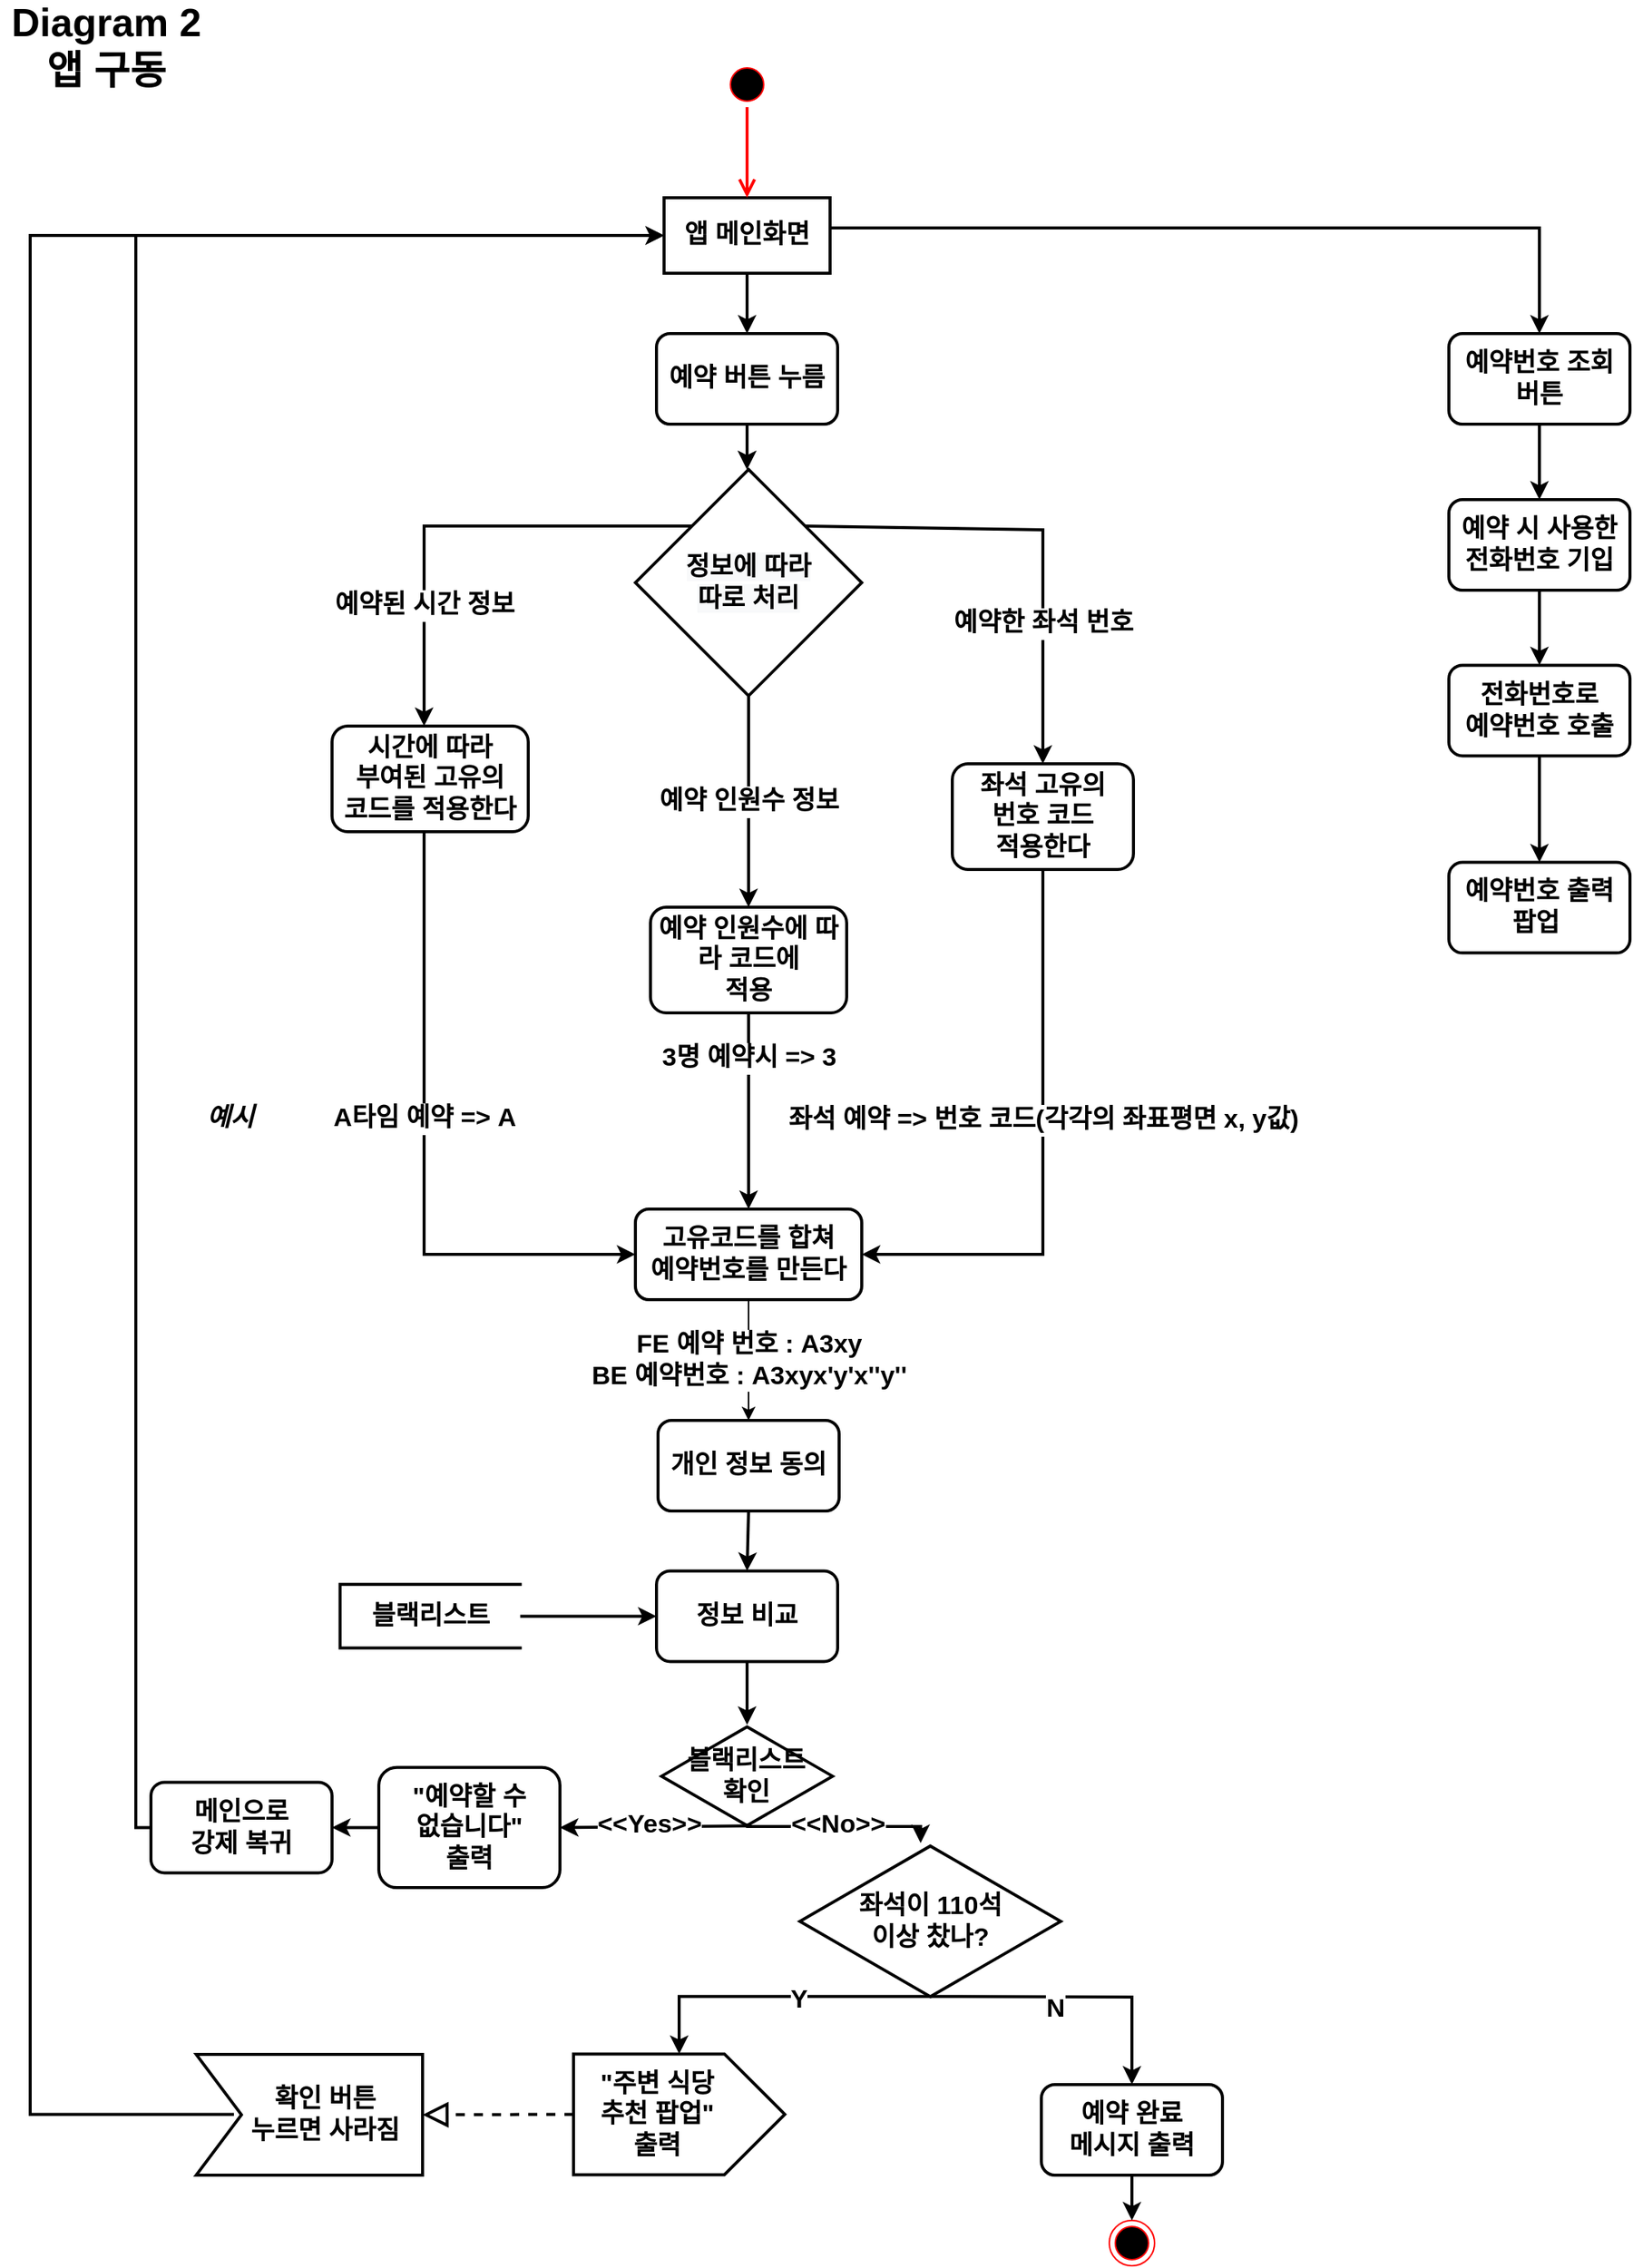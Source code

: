 <mxfile version="17.4.5" type="github">
  <diagram id="OXkIRa2-YY4k-pXQrkS8" name="Page-1">
    <mxGraphModel dx="1497" dy="776" grid="1" gridSize="10" guides="1" tooltips="1" connect="1" arrows="1" fold="1" page="1" pageScale="1" pageWidth="827" pageHeight="1169" math="0" shadow="0">
      <root>
        <mxCell id="0" />
        <mxCell id="1" parent="0" />
        <mxCell id="Mc_krjjgkNhKQVEosxgI-1" value="&lt;font style=&quot;font-size: 26px&quot;&gt;&lt;span&gt;Diagram 2&lt;/span&gt;&lt;br&gt;앱 구동&lt;br style=&quot;font-size: 17px&quot;&gt;&lt;/font&gt;" style="text;html=1;align=center;verticalAlign=middle;resizable=0;points=[];autosize=1;strokeColor=none;fillColor=none;fontSize=17;fontStyle=1" parent="1" vertex="1">
          <mxGeometry x="50" y="55" width="140" height="50" as="geometry" />
        </mxCell>
        <mxCell id="Mc_krjjgkNhKQVEosxgI-2" value="앱 메인화면" style="rounded=0;whiteSpace=wrap;html=1;fontSize=17;fontStyle=1;strokeWidth=2;" parent="1" vertex="1">
          <mxGeometry x="490" y="180" width="110" height="50" as="geometry" />
        </mxCell>
        <mxCell id="Mc_krjjgkNhKQVEosxgI-7" value="" style="endArrow=classic;html=1;rounded=0;fontSize=17;entryX=0.5;entryY=0;entryDx=0;entryDy=0;exitX=0.5;exitY=1;exitDx=0;exitDy=0;fontStyle=1;strokeWidth=2;" parent="1" source="Mc_krjjgkNhKQVEosxgI-2" edge="1">
          <mxGeometry width="50" height="50" relative="1" as="geometry">
            <mxPoint x="560" y="290" as="sourcePoint" />
            <mxPoint x="545" y="270" as="targetPoint" />
          </mxGeometry>
        </mxCell>
        <mxCell id="Mc_krjjgkNhKQVEosxgI-8" value="" style="endArrow=classic;html=1;rounded=0;fontSize=17;entryX=0.5;entryY=0;entryDx=0;entryDy=0;exitX=0.5;exitY=1;exitDx=0;exitDy=0;fontStyle=1;strokeWidth=2;" parent="1" edge="1">
          <mxGeometry width="50" height="50" relative="1" as="geometry">
            <mxPoint x="545" y="330" as="sourcePoint" />
            <mxPoint x="544.99" y="360" as="targetPoint" />
          </mxGeometry>
        </mxCell>
        <mxCell id="Mc_krjjgkNhKQVEosxgI-9" value="" style="endArrow=classic;html=1;rounded=0;fontSize=17;entryX=0.5;entryY=0;entryDx=0;entryDy=0;exitX=0.5;exitY=1;exitDx=0;exitDy=0;fontStyle=1;startArrow=none;strokeWidth=2;" parent="1" source="3q4-ErVGuZIJLskHHzQT-7" target="3q4-ErVGuZIJLskHHzQT-3" edge="1">
          <mxGeometry width="50" height="50" relative="1" as="geometry">
            <mxPoint x="545" y="950" as="sourcePoint" />
            <mxPoint x="480" y="840" as="targetPoint" />
          </mxGeometry>
        </mxCell>
        <mxCell id="Mc_krjjgkNhKQVEosxgI-11" value="" style="shape=partialRectangle;whiteSpace=wrap;html=1;bottom=1;right=1;left=1;top=0;fillColor=none;routingCenterX=-0.5;fontSize=17;rotation=90;fontStyle=1;strokeWidth=2;" parent="1" vertex="1">
          <mxGeometry x="313.92" y="1060" width="42.18" height="119.38" as="geometry" />
        </mxCell>
        <mxCell id="Mc_krjjgkNhKQVEosxgI-12" value="블랙리스트" style="text;html=1;align=center;verticalAlign=middle;resizable=0;points=[];autosize=1;strokeColor=none;fillColor=none;fontSize=17;fontStyle=1;strokeWidth=2;" parent="1" vertex="1">
          <mxGeometry x="285" y="1104.69" width="100" height="30" as="geometry" />
        </mxCell>
        <mxCell id="Mc_krjjgkNhKQVEosxgI-13" value="" style="endArrow=classic;html=1;rounded=0;fontSize=17;entryX=0;entryY=0.5;entryDx=0;entryDy=0;exitX=0.5;exitY=0;exitDx=0;exitDy=0;fontStyle=1;strokeWidth=2;" parent="1" source="Mc_krjjgkNhKQVEosxgI-11" edge="1">
          <mxGeometry width="50" height="50" relative="1" as="geometry">
            <mxPoint x="410" y="1139.69" as="sourcePoint" />
            <mxPoint x="485" y="1119.69" as="targetPoint" />
          </mxGeometry>
        </mxCell>
        <mxCell id="Mc_krjjgkNhKQVEosxgI-14" value="&lt;div style=&quot;font-size: 17px;&quot;&gt;블랙리스트&lt;/div&gt;&lt;div style=&quot;font-size: 17px;&quot;&gt;확인&lt;/div&gt;" style="html=1;whiteSpace=wrap;aspect=fixed;shape=isoRectangle;fontSize=17;align=center;fontStyle=1;strokeWidth=2;" parent="1" vertex="1">
          <mxGeometry x="488.33" y="1191.69" width="113.33" height="68" as="geometry" />
        </mxCell>
        <mxCell id="Mc_krjjgkNhKQVEosxgI-15" value="&lt;span style=&quot;color: rgb(0 , 0 , 0) ; font-family: &amp;#34;helvetica&amp;#34; ; font-size: 17px ; font-style: normal ; letter-spacing: normal ; text-align: center ; text-indent: 0px ; text-transform: none ; word-spacing: 0px ; display: inline ; float: none&quot;&gt;FE 예약 번호 : A3xy&lt;/span&gt;&lt;br style=&quot;color: rgb(0 , 0 , 0) ; font-family: &amp;#34;helvetica&amp;#34; ; font-size: 17px ; font-style: normal ; letter-spacing: normal ; text-align: center ; text-indent: 0px ; text-transform: none ; word-spacing: 0px&quot;&gt;&lt;span style=&quot;color: rgb(0 , 0 , 0) ; font-family: &amp;#34;helvetica&amp;#34; ; font-size: 17px ; font-style: normal ; letter-spacing: normal ; text-align: center ; text-indent: 0px ; text-transform: none ; word-spacing: 0px ; display: inline ; float: none&quot;&gt;BE 예약번호 : A3xyx&#39;y&#39;x&#39;&#39;y&#39;&#39;&lt;/span&gt;" style="endArrow=classic;html=1;rounded=0;fontSize=17;exitX=0.5;exitY=1;exitDx=0;exitDy=0;entryX=0.5;entryY=0;entryDx=0;entryDy=0;fontStyle=1" parent="1" source="HhNQKhSK0bE4_6mPql5p-9" target="3q4-ErVGuZIJLskHHzQT-7" edge="1">
          <mxGeometry width="50" height="50" relative="1" as="geometry">
            <mxPoint x="524.99" y="940" as="sourcePoint" />
            <mxPoint x="524.996" y="980" as="targetPoint" />
          </mxGeometry>
        </mxCell>
        <mxCell id="Mc_krjjgkNhKQVEosxgI-16" value="" style="endArrow=classic;html=1;rounded=0;fontSize=17;exitX=0.5;exitY=1;exitDx=0;exitDy=0;fontStyle=1;strokeWidth=2;" parent="1" target="Mc_krjjgkNhKQVEosxgI-14" edge="1">
          <mxGeometry width="50" height="50" relative="1" as="geometry">
            <mxPoint x="545" y="1149.69" as="sourcePoint" />
            <mxPoint x="600" y="1199.69" as="targetPoint" />
          </mxGeometry>
        </mxCell>
        <mxCell id="Mc_krjjgkNhKQVEosxgI-21" value="" style="endArrow=classic;html=1;rounded=0;fontSize=17;entryX=1;entryY=0.5;entryDx=0;entryDy=0;exitX=0;exitY=0.5;exitDx=0;exitDy=0;fontStyle=1;strokeWidth=2;" parent="1" edge="1">
          <mxGeometry width="50" height="50" relative="1" as="geometry">
            <mxPoint x="330" y="1259.69" as="sourcePoint" />
            <mxPoint x="270" y="1259.69" as="targetPoint" />
          </mxGeometry>
        </mxCell>
        <mxCell id="Mc_krjjgkNhKQVEosxgI-22" value="" style="endArrow=classic;html=1;rounded=0;fontSize=17;exitX=0;exitY=0.5;exitDx=0;exitDy=0;entryX=0;entryY=0.5;entryDx=0;entryDy=0;edgeStyle=orthogonalEdgeStyle;fontStyle=1;strokeWidth=2;" parent="1" source="3q4-ErVGuZIJLskHHzQT-5" target="Mc_krjjgkNhKQVEosxgI-2" edge="1">
          <mxGeometry width="50" height="50" relative="1" as="geometry">
            <mxPoint x="40" y="600" as="sourcePoint" />
            <mxPoint x="90" y="550" as="targetPoint" />
          </mxGeometry>
        </mxCell>
        <mxCell id="Mc_krjjgkNhKQVEosxgI-27" value="좌석이 110석&lt;br style=&quot;font-size: 17px;&quot;&gt;이상 찼나?" style="html=1;whiteSpace=wrap;aspect=fixed;shape=isoRectangle;fontSize=17;fontStyle=1;strokeWidth=2;" parent="1" vertex="1">
          <mxGeometry x="580" y="1270" width="172.82" height="103.69" as="geometry" />
        </mxCell>
        <mxCell id="Mc_krjjgkNhKQVEosxgI-28" value="" style="endArrow=classic;html=1;rounded=0;fontSize=17;entryX=1;entryY=0.5;entryDx=0;entryDy=0;exitX=0.502;exitY=0.984;exitDx=0;exitDy=0;exitPerimeter=0;fontStyle=1;strokeWidth=2;" parent="1" target="3q4-ErVGuZIJLskHHzQT-4" edge="1">
          <mxGeometry width="50" height="50" relative="1" as="geometry">
            <mxPoint x="545.222" y="1258.602" as="sourcePoint" />
            <mxPoint x="420" y="1259.69" as="targetPoint" />
          </mxGeometry>
        </mxCell>
        <mxCell id="Mc_krjjgkNhKQVEosxgI-32" value="&amp;lt;&amp;lt;Yes&amp;gt;&amp;gt;" style="edgeLabel;html=1;align=center;verticalAlign=middle;resizable=0;points=[];fontSize=17;fontStyle=1" parent="Mc_krjjgkNhKQVEosxgI-28" vertex="1" connectable="0">
          <mxGeometry x="-0.166" relative="1" as="geometry">
            <mxPoint x="-13" y="-1" as="offset" />
          </mxGeometry>
        </mxCell>
        <mxCell id="Mc_krjjgkNhKQVEosxgI-31" value="" style="endArrow=classic;html=1;rounded=0;fontSize=17;exitX=0.503;exitY=0.978;exitDx=0;exitDy=0;exitPerimeter=0;edgeStyle=orthogonalEdgeStyle;fontStyle=1;strokeWidth=2;" parent="1" target="Mc_krjjgkNhKQVEosxgI-27" edge="1">
          <mxGeometry width="50" height="50" relative="1" as="geometry">
            <mxPoint x="545.335" y="1257.194" as="sourcePoint" />
            <mxPoint x="666.41" y="1270.763" as="targetPoint" />
            <Array as="points">
              <mxPoint x="545" y="1259" />
              <mxPoint x="660" y="1259" />
            </Array>
          </mxGeometry>
        </mxCell>
        <mxCell id="Mc_krjjgkNhKQVEosxgI-33" value="&amp;lt;&amp;lt;No&amp;gt;&amp;gt;" style="edgeLabel;html=1;align=center;verticalAlign=middle;resizable=0;points=[];fontSize=17;fontStyle=1" parent="Mc_krjjgkNhKQVEosxgI-31" vertex="1" connectable="0">
          <mxGeometry x="-0.243" relative="1" as="geometry">
            <mxPoint x="13" y="-1" as="offset" />
          </mxGeometry>
        </mxCell>
        <mxCell id="Mc_krjjgkNhKQVEosxgI-34" value="" style="shape=offPageConnector;whiteSpace=wrap;html=1;fontSize=17;rotation=-90;size=0.286;fontStyle=1;strokeWidth=2;" parent="1" vertex="1">
          <mxGeometry x="460" y="1379.69" width="80" height="140" as="geometry" />
        </mxCell>
        <mxCell id="Mc_krjjgkNhKQVEosxgI-35" value="&quot;주변 식당&lt;br style=&quot;font-size: 17px;&quot;&gt;추천 팝업&quot;&lt;br style=&quot;font-size: 17px;&quot;&gt;출력" style="text;html=1;align=center;verticalAlign=middle;resizable=0;points=[];autosize=1;strokeColor=none;fillColor=none;fontSize=17;fontStyle=1;strokeWidth=2;" parent="1" vertex="1">
          <mxGeometry x="435" y="1414.69" width="100" height="70" as="geometry" />
        </mxCell>
        <mxCell id="Mc_krjjgkNhKQVEosxgI-36" value="" style="edgeStyle=orthogonalEdgeStyle;elbow=horizontal;endArrow=classic;html=1;rounded=0;fontSize=17;exitX=0.506;exitY=0.98;exitDx=0;exitDy=0;exitPerimeter=0;entryX=1;entryY=0.5;entryDx=0;entryDy=0;fontStyle=1;strokeWidth=2;" parent="1" source="Mc_krjjgkNhKQVEosxgI-27" target="Mc_krjjgkNhKQVEosxgI-34" edge="1">
          <mxGeometry width="50" height="50" relative="1" as="geometry">
            <mxPoint x="440" y="1369.69" as="sourcePoint" />
            <mxPoint x="480" y="1389.69" as="targetPoint" />
          </mxGeometry>
        </mxCell>
        <mxCell id="Mc_krjjgkNhKQVEosxgI-37" value="Y" style="edgeLabel;html=1;align=center;verticalAlign=middle;resizable=0;points=[];fontSize=17;fontStyle=1" parent="Mc_krjjgkNhKQVEosxgI-36" vertex="1" connectable="0">
          <mxGeometry x="-0.074" relative="1" as="geometry">
            <mxPoint x="6" y="2" as="offset" />
          </mxGeometry>
        </mxCell>
        <mxCell id="Mc_krjjgkNhKQVEosxgI-38" value="" style="endArrow=classic;html=1;rounded=0;fontSize=17;exitX=0.501;exitY=0.98;exitDx=0;exitDy=0;exitPerimeter=0;fontStyle=1;strokeWidth=2;" parent="1" source="Mc_krjjgkNhKQVEosxgI-27" edge="1">
          <mxGeometry width="50" height="50" relative="1" as="geometry">
            <mxPoint x="660" y="1379.69" as="sourcePoint" />
            <mxPoint x="800" y="1430" as="targetPoint" />
            <Array as="points">
              <mxPoint x="800" y="1372" />
            </Array>
          </mxGeometry>
        </mxCell>
        <mxCell id="Mc_krjjgkNhKQVEosxgI-40" value="N" style="edgeLabel;html=1;align=center;verticalAlign=middle;resizable=0;points=[];fontSize=17;fontStyle=1" parent="Mc_krjjgkNhKQVEosxgI-38" vertex="1" connectable="0">
          <mxGeometry x="-0.126" y="1" relative="1" as="geometry">
            <mxPoint x="-1" y="9" as="offset" />
          </mxGeometry>
        </mxCell>
        <mxCell id="Mc_krjjgkNhKQVEosxgI-42" value="" style="html=1;shadow=0;dashed=0;align=center;verticalAlign=middle;shape=mxgraph.arrows2.arrow;dy=0;dx=0;notch=30;fontSize=17;fontStyle=1;strokeWidth=2;" parent="1" vertex="1">
          <mxGeometry x="180" y="1410" width="150" height="80" as="geometry" />
        </mxCell>
        <mxCell id="Mc_krjjgkNhKQVEosxgI-43" value="확인 버튼&lt;br style=&quot;font-size: 17px;&quot;&gt;누르면 사라짐" style="text;html=1;align=center;verticalAlign=middle;resizable=0;points=[];autosize=1;strokeColor=none;fillColor=none;fontSize=17;fontStyle=1" parent="1" vertex="1">
          <mxGeometry x="205" y="1424.69" width="120" height="50" as="geometry" />
        </mxCell>
        <mxCell id="Mc_krjjgkNhKQVEosxgI-46" value="" style="endArrow=block;dashed=1;endFill=0;endSize=12;html=1;rounded=0;fontSize=17;exitX=0.5;exitY=0;exitDx=0;exitDy=0;entryX=1;entryY=0.5;entryDx=0;entryDy=0;entryPerimeter=0;fontStyle=1;strokeWidth=2;" parent="1" source="Mc_krjjgkNhKQVEosxgI-34" target="Mc_krjjgkNhKQVEosxgI-42" edge="1">
          <mxGeometry width="160" relative="1" as="geometry">
            <mxPoint x="270" y="1550" as="sourcePoint" />
            <mxPoint x="430" y="1550" as="targetPoint" />
          </mxGeometry>
        </mxCell>
        <mxCell id="3q4-ErVGuZIJLskHHzQT-6" value="" style="edgeStyle=orthogonalEdgeStyle;rounded=0;orthogonalLoop=1;jettySize=auto;html=1;fontSize=17;entryX=0.5;entryY=0;entryDx=0;entryDy=0;fontStyle=1;strokeWidth=2;" parent="1" source="3q4-ErVGuZIJLskHHzQT-1" edge="1">
          <mxGeometry relative="1" as="geometry">
            <mxPoint x="544.99" y="360" as="targetPoint" />
          </mxGeometry>
        </mxCell>
        <mxCell id="3q4-ErVGuZIJLskHHzQT-1" value="&lt;font style=&quot;font-size: 17px;&quot;&gt;예약 버튼 누름&lt;/font&gt;" style="rounded=1;whiteSpace=wrap;html=1;labelBackgroundColor=#ffffff;fontStyle=1;fontSize=17;strokeWidth=2;" parent="1" vertex="1">
          <mxGeometry x="484.99" y="270" width="120" height="60" as="geometry" />
        </mxCell>
        <mxCell id="3q4-ErVGuZIJLskHHzQT-3" value="정보 비교" style="rounded=1;whiteSpace=wrap;html=1;labelBackgroundColor=#ffffff;fontSize=17;fontStyle=1;strokeWidth=2;" parent="1" vertex="1">
          <mxGeometry x="485" y="1089.69" width="120" height="60" as="geometry" />
        </mxCell>
        <mxCell id="3q4-ErVGuZIJLskHHzQT-4" value="&quot;예약할 수 &lt;br style=&quot;font-size: 17px;&quot;&gt;없습니다&quot; &lt;br style=&quot;font-size: 17px;&quot;&gt;출력" style="rounded=1;whiteSpace=wrap;html=1;labelBackgroundColor=#ffffff;fontSize=17;fontStyle=1;strokeWidth=2;" parent="1" vertex="1">
          <mxGeometry x="301" y="1219.85" width="120" height="79.69" as="geometry" />
        </mxCell>
        <mxCell id="3q4-ErVGuZIJLskHHzQT-5" value="메인으로&lt;br style=&quot;font-size: 17px;&quot;&gt;강제 복귀" style="rounded=1;whiteSpace=wrap;html=1;labelBackgroundColor=#ffffff;fontSize=17;fontStyle=1;strokeWidth=2;" parent="1" vertex="1">
          <mxGeometry x="150" y="1229.69" width="120" height="60" as="geometry" />
        </mxCell>
        <mxCell id="3q4-ErVGuZIJLskHHzQT-8" value="" style="ellipse;html=1;shape=startState;fillColor=#000000;strokeColor=#ff0000;labelBackgroundColor=#ffffff;fontSize=17;fontStyle=1" parent="1" vertex="1">
          <mxGeometry x="530" y="90" width="30" height="30" as="geometry" />
        </mxCell>
        <mxCell id="3q4-ErVGuZIJLskHHzQT-9" value="" style="edgeStyle=orthogonalEdgeStyle;html=1;verticalAlign=bottom;endArrow=open;endSize=8;strokeColor=#ff0000;rounded=0;fontSize=17;fontStyle=1;strokeWidth=2;" parent="1" source="3q4-ErVGuZIJLskHHzQT-8" edge="1">
          <mxGeometry relative="1" as="geometry">
            <mxPoint x="545" y="180" as="targetPoint" />
          </mxGeometry>
        </mxCell>
        <mxCell id="3q4-ErVGuZIJLskHHzQT-10" value="" style="ellipse;html=1;shape=endState;fillColor=#000000;strokeColor=#ff0000;labelBackgroundColor=#ffffff;fontSize=17;fontStyle=1" parent="1" vertex="1">
          <mxGeometry x="785" y="1520" width="30" height="30" as="geometry" />
        </mxCell>
        <mxCell id="3q4-ErVGuZIJLskHHzQT-11" value="" style="endArrow=classic;html=1;rounded=0;fontSize=17;exitX=0.5;exitY=1;exitDx=0;exitDy=0;entryX=0.5;entryY=0;entryDx=0;entryDy=0;fontStyle=1;strokeWidth=2;" parent="1" target="3q4-ErVGuZIJLskHHzQT-10" edge="1">
          <mxGeometry width="50" height="50" relative="1" as="geometry">
            <mxPoint x="800" y="1489.69" as="sourcePoint" />
            <mxPoint x="704.997" y="1101.69" as="targetPoint" />
          </mxGeometry>
        </mxCell>
        <mxCell id="3q4-ErVGuZIJLskHHzQT-12" value="" style="endArrow=classic;html=1;rounded=0;fontSize=17;entryX=0;entryY=0.5;entryDx=0;entryDy=0;edgeStyle=orthogonalEdgeStyle;fontStyle=1;strokeWidth=2;" parent="1" source="Mc_krjjgkNhKQVEosxgI-43" target="Mc_krjjgkNhKQVEosxgI-2" edge="1">
          <mxGeometry width="50" height="50" relative="1" as="geometry">
            <mxPoint x="160" y="729.69" as="sourcePoint" />
            <mxPoint x="500" y="215" as="targetPoint" />
            <Array as="points">
              <mxPoint x="70" y="1450" />
              <mxPoint x="70" y="205" />
            </Array>
          </mxGeometry>
        </mxCell>
        <mxCell id="3q4-ErVGuZIJLskHHzQT-13" value="예약 완료&lt;br style=&quot;font-size: 17px;&quot;&gt;메시지 출력" style="rounded=1;whiteSpace=wrap;html=1;labelBackgroundColor=#ffffff;fontSize=17;fontStyle=1;strokeWidth=2;" parent="1" vertex="1">
          <mxGeometry x="740" y="1430" width="120" height="60" as="geometry" />
        </mxCell>
        <mxCell id="mVvzNJm-mHIIu-5cLUpC-1" value="" style="edgeStyle=orthogonalEdgeStyle;rounded=0;orthogonalLoop=1;jettySize=auto;html=1;fontStyle=1;fontSize=17;strokeWidth=2;" parent="1" source="mVvzNJm-mHIIu-5cLUpC-2" target="mVvzNJm-mHIIu-5cLUpC-4" edge="1">
          <mxGeometry relative="1" as="geometry" />
        </mxCell>
        <mxCell id="mVvzNJm-mHIIu-5cLUpC-2" value="예약번호 조회&lt;br style=&quot;font-size: 17px;&quot;&gt;버튼" style="whiteSpace=wrap;html=1;fontSize=17;rounded=1;fontStyle=1;strokeWidth=2;" parent="1" vertex="1">
          <mxGeometry x="1010" y="270.0" width="120" height="60" as="geometry" />
        </mxCell>
        <mxCell id="mVvzNJm-mHIIu-5cLUpC-3" value="" style="edgeStyle=orthogonalEdgeStyle;rounded=0;orthogonalLoop=1;jettySize=auto;html=1;fontStyle=1;fontSize=17;strokeWidth=2;" parent="1" source="mVvzNJm-mHIIu-5cLUpC-4" target="mVvzNJm-mHIIu-5cLUpC-6" edge="1">
          <mxGeometry relative="1" as="geometry" />
        </mxCell>
        <mxCell id="mVvzNJm-mHIIu-5cLUpC-4" value="예약 시 사용한 전화번호 기입" style="whiteSpace=wrap;html=1;fontSize=17;rounded=1;fontStyle=1;strokeWidth=2;" parent="1" vertex="1">
          <mxGeometry x="1010" y="380.0" width="120" height="60" as="geometry" />
        </mxCell>
        <mxCell id="mVvzNJm-mHIIu-5cLUpC-5" value="" style="edgeStyle=orthogonalEdgeStyle;rounded=0;orthogonalLoop=1;jettySize=auto;html=1;fontStyle=1;fontSize=17;strokeWidth=2;" parent="1" source="mVvzNJm-mHIIu-5cLUpC-6" target="mVvzNJm-mHIIu-5cLUpC-7" edge="1">
          <mxGeometry relative="1" as="geometry" />
        </mxCell>
        <mxCell id="mVvzNJm-mHIIu-5cLUpC-6" value="전화번호로 &lt;br style=&quot;font-size: 17px;&quot;&gt;예약번호 호출" style="whiteSpace=wrap;html=1;fontSize=17;rounded=1;fontStyle=1;strokeWidth=2;" parent="1" vertex="1">
          <mxGeometry x="1010" y="489.69" width="120" height="60" as="geometry" />
        </mxCell>
        <mxCell id="mVvzNJm-mHIIu-5cLUpC-7" value="예약번호 출력 팝업&amp;nbsp;" style="whiteSpace=wrap;html=1;fontSize=17;rounded=1;fontStyle=1;strokeWidth=2;" parent="1" vertex="1">
          <mxGeometry x="1010" y="620.31" width="120" height="60" as="geometry" />
        </mxCell>
        <mxCell id="mVvzNJm-mHIIu-5cLUpC-9" value="" style="endArrow=classic;html=1;rounded=0;fontStyle=1;fontSize=17;strokeWidth=2;" parent="1" target="mVvzNJm-mHIIu-5cLUpC-2" edge="1">
          <mxGeometry width="50" height="50" relative="1" as="geometry">
            <mxPoint x="600" y="200" as="sourcePoint" />
            <mxPoint x="840" y="205" as="targetPoint" />
            <Array as="points">
              <mxPoint x="1070" y="200" />
            </Array>
          </mxGeometry>
        </mxCell>
        <mxCell id="HhNQKhSK0bE4_6mPql5p-1" value="시간에 따라 &lt;br style=&quot;font-size: 17px;&quot;&gt;부여된 고유의&lt;br style=&quot;font-size: 17px;&quot;&gt;코드를 적용한다" style="rounded=1;whiteSpace=wrap;html=1;fontSize=17;fontStyle=1;strokeWidth=2;" parent="1" vertex="1">
          <mxGeometry x="270" y="530" width="130" height="70" as="geometry" />
        </mxCell>
        <mxCell id="HhNQKhSK0bE4_6mPql5p-2" value="예약된 시간 정보" style="edgeStyle=segmentEdgeStyle;endArrow=classic;html=1;rounded=0;fontSize=17;exitX=0;exitY=0;exitDx=0;exitDy=0;fontStyle=1;strokeWidth=2;" parent="1" source="HhNQKhSK0bE4_6mPql5p-10" edge="1">
          <mxGeometry x="0.484" width="50" height="50" relative="1" as="geometry">
            <mxPoint x="466.19" y="404.64" as="sourcePoint" />
            <mxPoint x="330.99" y="530" as="targetPoint" />
            <Array as="points">
              <mxPoint x="330.99" y="397" />
              <mxPoint x="330.99" y="530" />
            </Array>
            <mxPoint as="offset" />
          </mxGeometry>
        </mxCell>
        <mxCell id="HhNQKhSK0bE4_6mPql5p-3" value="예약한 좌석 번호" style="endArrow=classic;html=1;rounded=0;fontSize=17;entryX=0.5;entryY=0;entryDx=0;entryDy=0;exitX=1;exitY=0;exitDx=0;exitDy=0;fontStyle=1;strokeWidth=2;" parent="1" source="HhNQKhSK0bE4_6mPql5p-10" target="HhNQKhSK0bE4_6mPql5p-4" edge="1">
          <mxGeometry x="0.404" width="50" height="50" relative="1" as="geometry">
            <mxPoint x="630.99" y="510" as="sourcePoint" />
            <mxPoint x="660.99" y="570" as="targetPoint" />
            <Array as="points">
              <mxPoint x="740.99" y="400" />
            </Array>
            <mxPoint as="offset" />
          </mxGeometry>
        </mxCell>
        <mxCell id="HhNQKhSK0bE4_6mPql5p-4" value="좌석 고유의 &lt;br style=&quot;font-size: 17px;&quot;&gt;번호 코드 &lt;br style=&quot;font-size: 17px;&quot;&gt;적용한다" style="rounded=1;whiteSpace=wrap;html=1;fontSize=17;fontStyle=1;strokeWidth=2;" parent="1" vertex="1">
          <mxGeometry x="680.99" y="555" width="120" height="70" as="geometry" />
        </mxCell>
        <mxCell id="HhNQKhSK0bE4_6mPql5p-5" value="&lt;i&gt;예시&amp;nbsp;&lt;/i&gt;" style="text;html=1;strokeColor=none;fillColor=none;align=center;verticalAlign=middle;whiteSpace=wrap;rounded=0;fontSize=17;fontStyle=1" parent="1" vertex="1">
          <mxGeometry x="180" y="760.0" width="50" height="60" as="geometry" />
        </mxCell>
        <mxCell id="HhNQKhSK0bE4_6mPql5p-6" value="예약 인원수 정보" style="edgeStyle=segmentEdgeStyle;endArrow=classic;html=1;rounded=0;fontSize=17;exitX=0;exitY=1;exitDx=0;exitDy=0;entryX=0.5;entryY=0;entryDx=0;entryDy=0;fontStyle=1;strokeWidth=2;" parent="1" source="HhNQKhSK0bE4_6mPql5p-10" target="HhNQKhSK0bE4_6mPql5p-7" edge="1">
          <mxGeometry x="0.349" width="50" height="50" relative="1" as="geometry">
            <mxPoint x="622.19" y="405.36" as="sourcePoint" />
            <mxPoint x="740.99" y="480" as="targetPoint" />
            <mxPoint as="offset" />
          </mxGeometry>
        </mxCell>
        <mxCell id="HhNQKhSK0bE4_6mPql5p-7" value="예약 인원수에 따라 코드에 &lt;br style=&quot;font-size: 17px;&quot;&gt;적용" style="rounded=1;whiteSpace=wrap;html=1;fontSize=17;fontStyle=1;strokeWidth=2;" parent="1" vertex="1">
          <mxGeometry x="480.99" y="650" width="130" height="70" as="geometry" />
        </mxCell>
        <mxCell id="HhNQKhSK0bE4_6mPql5p-9" value="고유코드를 합쳐 &lt;br style=&quot;font-size: 17px;&quot;&gt;예약번호를 만든다" style="rounded=1;whiteSpace=wrap;html=1;fontSize=17;fontStyle=1;strokeWidth=2;" parent="1" vertex="1">
          <mxGeometry x="470.99" y="850" width="150" height="60" as="geometry" />
        </mxCell>
        <mxCell id="HhNQKhSK0bE4_6mPql5p-10" value="&#xa;&#xa;&lt;span style=&quot;color: rgb(0, 0, 0); font-family: helvetica; font-size: 17px; font-style: normal; letter-spacing: normal; text-align: center; text-indent: 0px; text-transform: none; word-spacing: 0px; background-color: rgb(248, 249, 250); display: inline; float: none;&quot;&gt;정보에 따라&lt;/span&gt;&lt;br style=&quot;color: rgb(0, 0, 0); font-family: helvetica; font-size: 17px; font-style: normal; letter-spacing: normal; text-align: center; text-indent: 0px; text-transform: none; word-spacing: 0px; background-color: rgb(248, 249, 250);&quot;&gt;&lt;span style=&quot;color: rgb(0, 0, 0); font-family: helvetica; font-size: 17px; font-style: normal; letter-spacing: normal; text-align: center; text-indent: 0px; text-transform: none; word-spacing: 0px; background-color: rgb(248, 249, 250); display: inline; float: none;&quot;&gt;따로 처리&lt;/span&gt;&#xa;&#xa;" style="rhombus;whiteSpace=wrap;html=1;fontSize=17;fontStyle=1;strokeWidth=2;" parent="1" vertex="1">
          <mxGeometry x="470.99" y="360" width="150" height="150" as="geometry" />
        </mxCell>
        <mxCell id="HhNQKhSK0bE4_6mPql5p-11" value="A타임 예약 =&amp;gt; A" style="edgeStyle=segmentEdgeStyle;endArrow=classic;html=1;rounded=0;fontSize=17;entryX=0;entryY=0.5;entryDx=0;entryDy=0;fontStyle=1;strokeWidth=2;" parent="1" target="HhNQKhSK0bE4_6mPql5p-9" edge="1">
          <mxGeometry x="-0.095" width="50" height="50" relative="1" as="geometry">
            <mxPoint x="330.99" y="600" as="sourcePoint" />
            <mxPoint x="440.99" y="880" as="targetPoint" />
            <Array as="points">
              <mxPoint x="330.99" y="600" />
              <mxPoint x="330.99" y="880" />
            </Array>
            <mxPoint as="offset" />
          </mxGeometry>
        </mxCell>
        <mxCell id="HhNQKhSK0bE4_6mPql5p-12" value="좌석 예약 =&amp;gt; 번호 코드(각각의 좌표평면 x, y값)" style="endArrow=classic;html=1;rounded=0;fontSize=17;entryX=1;entryY=0.5;entryDx=0;entryDy=0;exitX=0.5;exitY=1;exitDx=0;exitDy=0;fontStyle=1;strokeWidth=2;" parent="1" source="HhNQKhSK0bE4_6mPql5p-4" target="HhNQKhSK0bE4_6mPql5p-9" edge="1">
          <mxGeometry x="-0.12" width="50" height="50" relative="1" as="geometry">
            <mxPoint x="545.99" y="740" as="sourcePoint" />
            <mxPoint x="520.99" y="690" as="targetPoint" />
            <mxPoint y="1" as="offset" />
            <Array as="points">
              <mxPoint x="740.99" y="880" />
            </Array>
          </mxGeometry>
        </mxCell>
        <mxCell id="HhNQKhSK0bE4_6mPql5p-13" value="3명 예약시 =&amp;gt; 3" style="edgeStyle=segmentEdgeStyle;endArrow=classic;html=1;rounded=0;fontSize=17;exitX=0.5;exitY=1;exitDx=0;exitDy=0;fontStyle=1;strokeWidth=2;" parent="1" source="HhNQKhSK0bE4_6mPql5p-7" target="HhNQKhSK0bE4_6mPql5p-9" edge="1">
          <mxGeometry x="-0.538" width="50" height="50" relative="1" as="geometry">
            <mxPoint x="470.99" y="800" as="sourcePoint" />
            <mxPoint x="520.99" y="750" as="targetPoint" />
            <Array as="points">
              <mxPoint x="546" y="750" />
              <mxPoint x="546" y="750" />
            </Array>
            <mxPoint as="offset" />
          </mxGeometry>
        </mxCell>
        <mxCell id="3q4-ErVGuZIJLskHHzQT-7" value="개인 정보 동의" style="rounded=1;whiteSpace=wrap;html=1;labelBackgroundColor=#ffffff;fontSize=17;fontStyle=1;strokeWidth=2;" parent="1" vertex="1">
          <mxGeometry x="485.99" y="990" width="120" height="60" as="geometry" />
        </mxCell>
      </root>
    </mxGraphModel>
  </diagram>
</mxfile>
